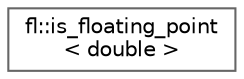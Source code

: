 digraph "Graphical Class Hierarchy"
{
 // INTERACTIVE_SVG=YES
 // LATEX_PDF_SIZE
  bgcolor="transparent";
  edge [fontname=Helvetica,fontsize=10,labelfontname=Helvetica,labelfontsize=10];
  node [fontname=Helvetica,fontsize=10,shape=box,height=0.2,width=0.4];
  rankdir="LR";
  Node0 [id="Node000000",label="fl::is_floating_point\l\< double \>",height=0.2,width=0.4,color="grey40", fillcolor="white", style="filled",URL="$d5/de0/structfl_1_1is__floating__point_3_01double_01_4.html",tooltip=" "];
}
